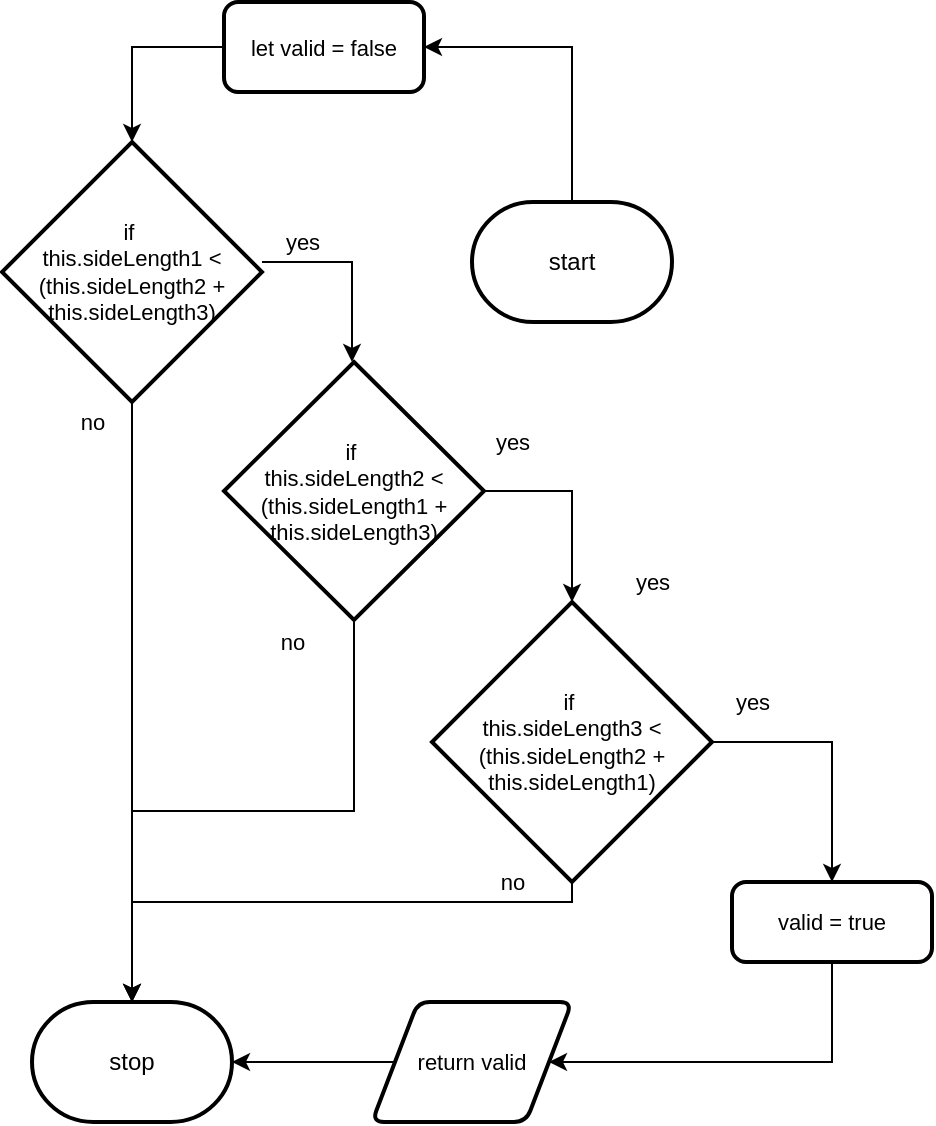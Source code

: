 <mxfile>
    <diagram id="9pTkiuw9FCsdZb_-pnm1" name="Page-1">
        <mxGraphModel dx="468" dy="703" grid="1" gridSize="10" guides="1" tooltips="1" connect="1" arrows="1" fold="1" page="1" pageScale="1" pageWidth="850" pageHeight="1100" math="0" shadow="0">
            <root>
                <mxCell id="0"/>
                <mxCell id="1" parent="0"/>
                <mxCell id="34" style="edgeStyle=orthogonalEdgeStyle;shape=connector;rounded=0;html=1;entryX=1;entryY=0.5;entryDx=0;entryDy=0;labelBackgroundColor=default;strokeColor=default;fontFamily=Helvetica;fontSize=11;fontColor=default;endArrow=classic;" edge="1" parent="1" source="3" target="31">
                    <mxGeometry relative="1" as="geometry">
                        <Array as="points">
                            <mxPoint x="390" y="143"/>
                        </Array>
                    </mxGeometry>
                </mxCell>
                <mxCell id="3" value="start" style="strokeWidth=2;html=1;shape=mxgraph.flowchart.terminator;whiteSpace=wrap;" vertex="1" parent="1">
                    <mxGeometry x="340" y="220" width="100" height="60" as="geometry"/>
                </mxCell>
                <mxCell id="4" value="stop" style="strokeWidth=2;html=1;shape=mxgraph.flowchart.terminator;whiteSpace=wrap;" vertex="1" parent="1">
                    <mxGeometry x="120" y="620" width="100" height="60" as="geometry"/>
                </mxCell>
                <mxCell id="12" style="edgeStyle=orthogonalEdgeStyle;shape=connector;rounded=0;html=1;labelBackgroundColor=default;strokeColor=default;fontFamily=Helvetica;fontSize=11;fontColor=default;endArrow=classic;" edge="1" parent="1" source="8" target="9">
                    <mxGeometry relative="1" as="geometry">
                        <Array as="points">
                            <mxPoint x="280" y="250"/>
                        </Array>
                    </mxGeometry>
                </mxCell>
                <mxCell id="22" style="edgeStyle=orthogonalEdgeStyle;shape=connector;rounded=0;html=1;labelBackgroundColor=default;strokeColor=default;fontFamily=Helvetica;fontSize=11;fontColor=default;endArrow=classic;" edge="1" parent="1" source="8" target="4">
                    <mxGeometry relative="1" as="geometry"/>
                </mxCell>
                <mxCell id="8" value="if&amp;nbsp;&lt;br&gt;this.sideLength1 &amp;lt; (this.sideLength2 + this.sideLength3)" style="strokeWidth=2;html=1;shape=mxgraph.flowchart.decision;whiteSpace=wrap;fontFamily=Helvetica;fontSize=11;fontColor=default;" vertex="1" parent="1">
                    <mxGeometry x="105" y="190" width="130" height="130" as="geometry"/>
                </mxCell>
                <mxCell id="13" style="edgeStyle=orthogonalEdgeStyle;shape=connector;rounded=0;html=1;entryX=0.5;entryY=0;entryDx=0;entryDy=0;entryPerimeter=0;labelBackgroundColor=default;strokeColor=default;fontFamily=Helvetica;fontSize=11;fontColor=default;endArrow=classic;" edge="1" parent="1" source="9" target="10">
                    <mxGeometry relative="1" as="geometry">
                        <Array as="points">
                            <mxPoint x="390" y="365"/>
                        </Array>
                    </mxGeometry>
                </mxCell>
                <mxCell id="23" style="edgeStyle=orthogonalEdgeStyle;shape=connector;rounded=0;html=1;labelBackgroundColor=default;strokeColor=default;fontFamily=Helvetica;fontSize=11;fontColor=default;endArrow=classic;" edge="1" parent="1" source="9" target="4">
                    <mxGeometry relative="1" as="geometry"/>
                </mxCell>
                <mxCell id="9" value="if&amp;nbsp;&lt;br&gt;this.sideLength2 &amp;lt; (this.sideLength1 + this.sideLength3)" style="strokeWidth=2;html=1;shape=mxgraph.flowchart.decision;whiteSpace=wrap;fontFamily=Helvetica;fontSize=11;fontColor=default;" vertex="1" parent="1">
                    <mxGeometry x="216" y="300" width="130" height="129" as="geometry"/>
                </mxCell>
                <mxCell id="20" style="edgeStyle=orthogonalEdgeStyle;shape=connector;rounded=0;html=1;entryX=0.5;entryY=0;entryDx=0;entryDy=0;labelBackgroundColor=default;strokeColor=default;fontFamily=Helvetica;fontSize=11;fontColor=default;endArrow=classic;" edge="1" parent="1" source="10" target="19">
                    <mxGeometry relative="1" as="geometry"/>
                </mxCell>
                <mxCell id="24" style="edgeStyle=orthogonalEdgeStyle;shape=connector;rounded=0;html=1;labelBackgroundColor=default;strokeColor=default;fontFamily=Helvetica;fontSize=11;fontColor=default;endArrow=classic;" edge="1" parent="1" source="10" target="4">
                    <mxGeometry relative="1" as="geometry">
                        <Array as="points">
                            <mxPoint x="390" y="570"/>
                            <mxPoint x="170" y="570"/>
                        </Array>
                    </mxGeometry>
                </mxCell>
                <mxCell id="10" value="if&amp;nbsp;&lt;br&gt;this.sideLength3 &amp;lt; (this.sideLength2 + this.sideLength1)" style="strokeWidth=2;html=1;shape=mxgraph.flowchart.decision;whiteSpace=wrap;fontFamily=Helvetica;fontSize=11;fontColor=default;" vertex="1" parent="1">
                    <mxGeometry x="320" y="420" width="140" height="140" as="geometry"/>
                </mxCell>
                <mxCell id="14" value="yes" style="text;html=1;align=center;verticalAlign=middle;resizable=0;points=[];autosize=1;strokeColor=none;fillColor=none;fontSize=11;fontFamily=Helvetica;fontColor=default;" vertex="1" parent="1">
                    <mxGeometry x="235" y="225" width="40" height="30" as="geometry"/>
                </mxCell>
                <mxCell id="15" value="yes" style="text;html=1;align=center;verticalAlign=middle;resizable=0;points=[];autosize=1;strokeColor=none;fillColor=none;fontSize=11;fontFamily=Helvetica;fontColor=default;" vertex="1" parent="1">
                    <mxGeometry x="340" y="325" width="40" height="30" as="geometry"/>
                </mxCell>
                <mxCell id="18" value="yes" style="text;html=1;align=center;verticalAlign=middle;resizable=0;points=[];autosize=1;strokeColor=none;fillColor=none;fontSize=11;fontFamily=Helvetica;fontColor=default;" vertex="1" parent="1">
                    <mxGeometry x="410" y="395" width="40" height="30" as="geometry"/>
                </mxCell>
                <mxCell id="29" style="edgeStyle=orthogonalEdgeStyle;shape=connector;rounded=0;html=1;entryX=1;entryY=0.5;entryDx=0;entryDy=0;labelBackgroundColor=default;strokeColor=default;fontFamily=Helvetica;fontSize=11;fontColor=default;endArrow=classic;" edge="1" parent="1" source="19" target="28">
                    <mxGeometry relative="1" as="geometry">
                        <Array as="points">
                            <mxPoint x="520" y="650"/>
                        </Array>
                    </mxGeometry>
                </mxCell>
                <mxCell id="19" value="valid = true" style="rounded=1;whiteSpace=wrap;html=1;absoluteArcSize=1;arcSize=14;strokeWidth=2;fontFamily=Helvetica;fontSize=11;fontColor=default;" vertex="1" parent="1">
                    <mxGeometry x="470" y="560" width="100" height="40" as="geometry"/>
                </mxCell>
                <mxCell id="21" value="yes" style="text;html=1;align=center;verticalAlign=middle;resizable=0;points=[];autosize=1;strokeColor=none;fillColor=none;fontSize=11;fontFamily=Helvetica;fontColor=default;" vertex="1" parent="1">
                    <mxGeometry x="460" y="455" width="40" height="30" as="geometry"/>
                </mxCell>
                <mxCell id="25" value="no" style="text;html=1;align=center;verticalAlign=middle;resizable=0;points=[];autosize=1;strokeColor=none;fillColor=none;fontSize=11;fontFamily=Helvetica;fontColor=default;" vertex="1" parent="1">
                    <mxGeometry x="340" y="545" width="40" height="30" as="geometry"/>
                </mxCell>
                <mxCell id="26" value="no" style="text;html=1;align=center;verticalAlign=middle;resizable=0;points=[];autosize=1;strokeColor=none;fillColor=none;fontSize=11;fontFamily=Helvetica;fontColor=default;" vertex="1" parent="1">
                    <mxGeometry x="230" y="425" width="40" height="30" as="geometry"/>
                </mxCell>
                <mxCell id="27" value="no" style="text;html=1;align=center;verticalAlign=middle;resizable=0;points=[];autosize=1;strokeColor=none;fillColor=none;fontSize=11;fontFamily=Helvetica;fontColor=default;" vertex="1" parent="1">
                    <mxGeometry x="130" y="315" width="40" height="30" as="geometry"/>
                </mxCell>
                <mxCell id="30" style="edgeStyle=orthogonalEdgeStyle;shape=connector;rounded=0;html=1;labelBackgroundColor=default;strokeColor=default;fontFamily=Helvetica;fontSize=11;fontColor=default;endArrow=classic;" edge="1" parent="1" source="28" target="4">
                    <mxGeometry relative="1" as="geometry"/>
                </mxCell>
                <mxCell id="28" value="return valid" style="shape=parallelogram;html=1;strokeWidth=2;perimeter=parallelogramPerimeter;whiteSpace=wrap;rounded=1;arcSize=12;size=0.23;fontFamily=Helvetica;fontSize=11;fontColor=default;" vertex="1" parent="1">
                    <mxGeometry x="290" y="620" width="100" height="60" as="geometry"/>
                </mxCell>
                <mxCell id="33" style="edgeStyle=orthogonalEdgeStyle;shape=connector;rounded=0;html=1;entryX=0.5;entryY=0;entryDx=0;entryDy=0;entryPerimeter=0;labelBackgroundColor=default;strokeColor=default;fontFamily=Helvetica;fontSize=11;fontColor=default;endArrow=classic;" edge="1" parent="1" source="31" target="8">
                    <mxGeometry relative="1" as="geometry">
                        <Array as="points">
                            <mxPoint x="170" y="143"/>
                        </Array>
                    </mxGeometry>
                </mxCell>
                <mxCell id="31" value="let valid = false" style="rounded=1;whiteSpace=wrap;html=1;absoluteArcSize=1;arcSize=14;strokeWidth=2;fontFamily=Helvetica;fontSize=11;fontColor=default;" vertex="1" parent="1">
                    <mxGeometry x="216" y="120" width="100" height="45" as="geometry"/>
                </mxCell>
            </root>
        </mxGraphModel>
    </diagram>
</mxfile>
